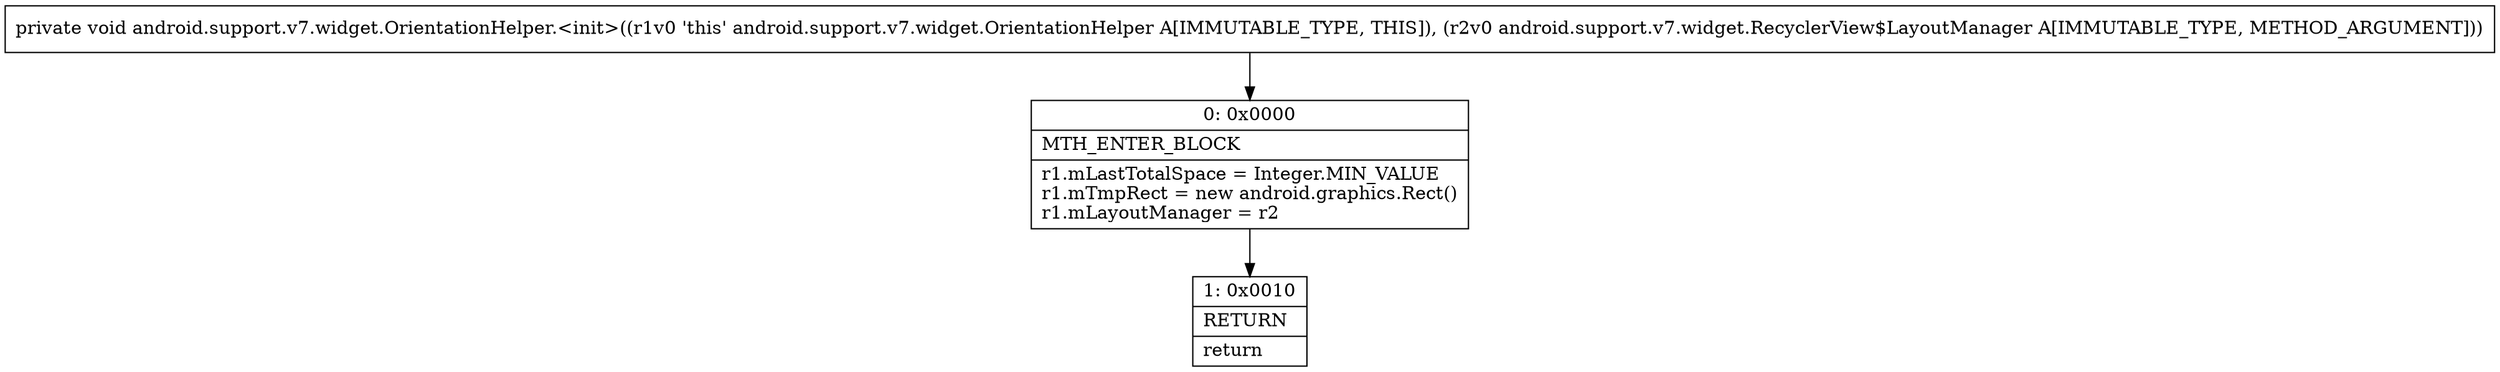 digraph "CFG forandroid.support.v7.widget.OrientationHelper.\<init\>(Landroid\/support\/v7\/widget\/RecyclerView$LayoutManager;)V" {
Node_0 [shape=record,label="{0\:\ 0x0000|MTH_ENTER_BLOCK\l|r1.mLastTotalSpace = Integer.MIN_VALUE\lr1.mTmpRect = new android.graphics.Rect()\lr1.mLayoutManager = r2\l}"];
Node_1 [shape=record,label="{1\:\ 0x0010|RETURN\l|return\l}"];
MethodNode[shape=record,label="{private void android.support.v7.widget.OrientationHelper.\<init\>((r1v0 'this' android.support.v7.widget.OrientationHelper A[IMMUTABLE_TYPE, THIS]), (r2v0 android.support.v7.widget.RecyclerView$LayoutManager A[IMMUTABLE_TYPE, METHOD_ARGUMENT])) }"];
MethodNode -> Node_0;
Node_0 -> Node_1;
}

